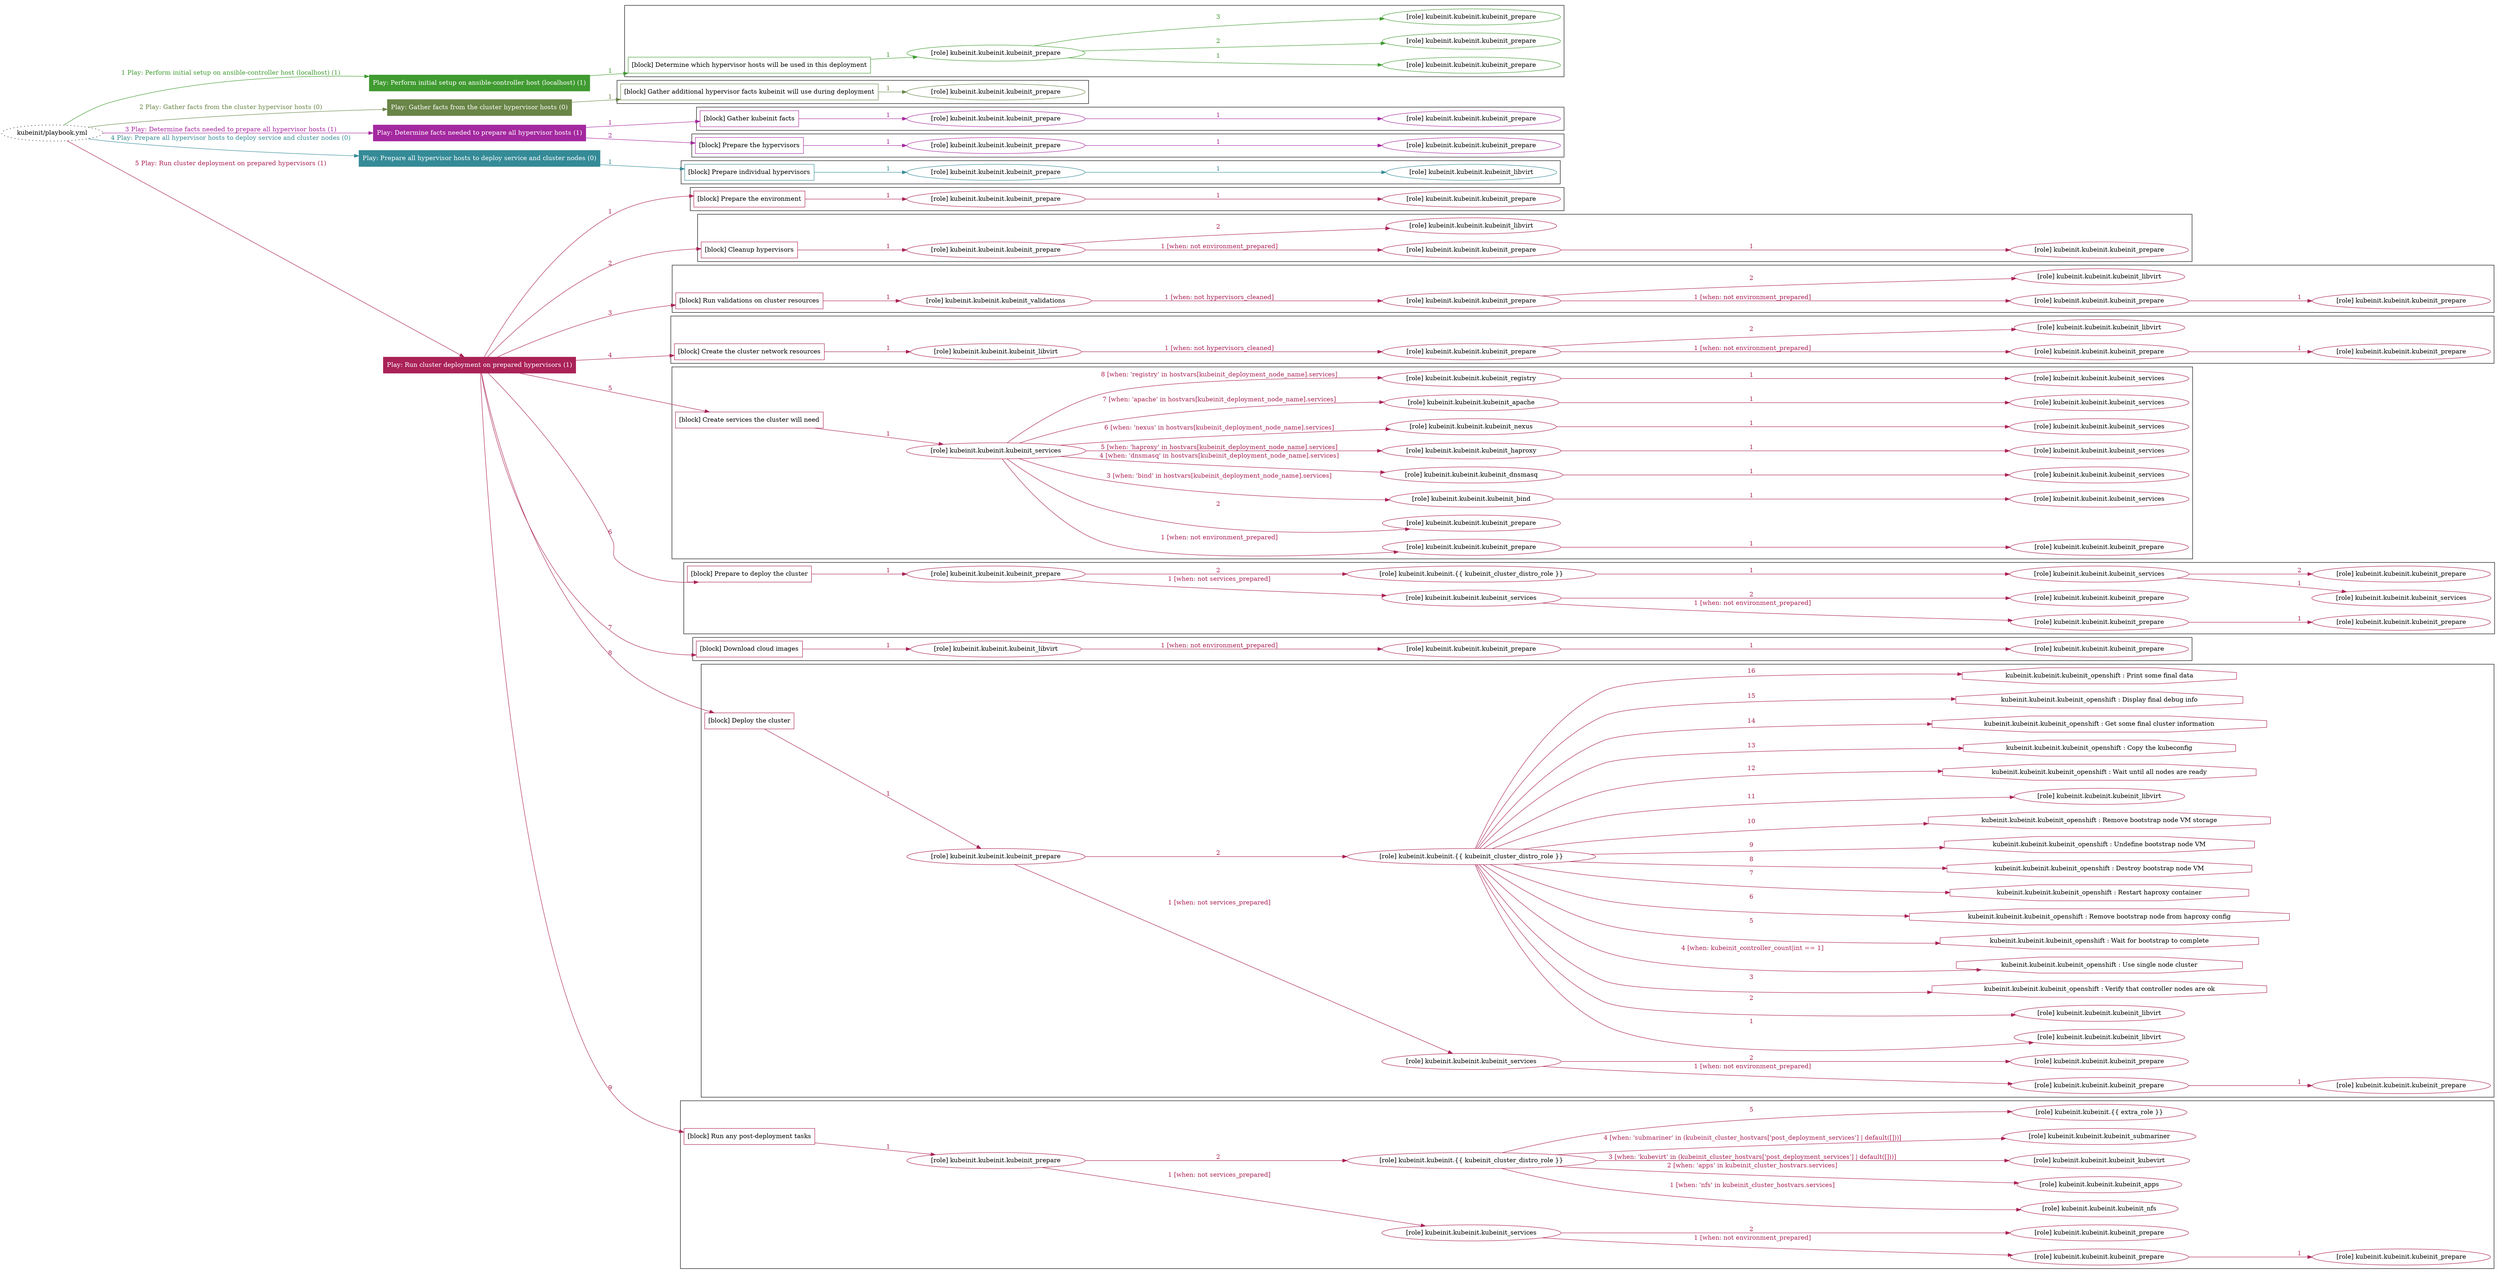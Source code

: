 digraph {
	graph [concentrate=true ordering=in rankdir=LR ratio=fill]
	edge [esep=5 sep=10]
	"kubeinit/playbook.yml" [URL="/home/runner/work/kubeinit/kubeinit/kubeinit/playbook.yml" id=playbook_fa1981f7 style=dotted]
	"kubeinit/playbook.yml" -> play_7d37752f [label="1 Play: Perform initial setup on ansible-controller host (localhost) (1)" color="#409b31" fontcolor="#409b31" id=edge_playbook_fa1981f7_play_7d37752f labeltooltip="1 Play: Perform initial setup on ansible-controller host (localhost) (1)" tooltip="1 Play: Perform initial setup on ansible-controller host (localhost) (1)"]
	subgraph "Play: Perform initial setup on ansible-controller host (localhost) (1)" {
		play_7d37752f [label="Play: Perform initial setup on ansible-controller host (localhost) (1)" URL="/home/runner/work/kubeinit/kubeinit/kubeinit/playbook.yml" color="#409b31" fontcolor="#ffffff" id=play_7d37752f shape=box style=filled tooltip=localhost]
		play_7d37752f -> block_43c7966b [label=1 color="#409b31" fontcolor="#409b31" id=edge_1_play_7d37752f_block_43c7966b labeltooltip=1 tooltip=1]
		subgraph cluster_block_43c7966b {
			block_43c7966b [label="[block] Determine which hypervisor hosts will be used in this deployment" URL="/home/runner/work/kubeinit/kubeinit/kubeinit/playbook.yml" color="#409b31" id=block_43c7966b labeltooltip="Determine which hypervisor hosts will be used in this deployment" shape=box tooltip="Determine which hypervisor hosts will be used in this deployment"]
			block_43c7966b -> role_38b95a0f [label="1 " color="#409b31" fontcolor="#409b31" id=edge_1_block_43c7966b_role_38b95a0f labeltooltip="1 " tooltip="1 "]
			subgraph "kubeinit.kubeinit.kubeinit_prepare" {
				role_38b95a0f [label="[role] kubeinit.kubeinit.kubeinit_prepare" URL="/home/runner/work/kubeinit/kubeinit/kubeinit/playbook.yml" color="#409b31" id=role_38b95a0f tooltip="kubeinit.kubeinit.kubeinit_prepare"]
				role_38b95a0f -> role_55475cae [label="1 " color="#409b31" fontcolor="#409b31" id=edge_1_role_38b95a0f_role_55475cae labeltooltip="1 " tooltip="1 "]
				subgraph "kubeinit.kubeinit.kubeinit_prepare" {
					role_55475cae [label="[role] kubeinit.kubeinit.kubeinit_prepare" URL="/home/runner/.ansible/collections/ansible_collections/kubeinit/kubeinit/roles/kubeinit_prepare/tasks/build_hypervisors_group.yml" color="#409b31" id=role_55475cae tooltip="kubeinit.kubeinit.kubeinit_prepare"]
				}
				role_38b95a0f -> role_d736eeb8 [label="2 " color="#409b31" fontcolor="#409b31" id=edge_2_role_38b95a0f_role_d736eeb8 labeltooltip="2 " tooltip="2 "]
				subgraph "kubeinit.kubeinit.kubeinit_prepare" {
					role_d736eeb8 [label="[role] kubeinit.kubeinit.kubeinit_prepare" URL="/home/runner/.ansible/collections/ansible_collections/kubeinit/kubeinit/roles/kubeinit_prepare/tasks/build_hypervisors_group.yml" color="#409b31" id=role_d736eeb8 tooltip="kubeinit.kubeinit.kubeinit_prepare"]
				}
				role_38b95a0f -> role_b37b01ca [label="3 " color="#409b31" fontcolor="#409b31" id=edge_3_role_38b95a0f_role_b37b01ca labeltooltip="3 " tooltip="3 "]
				subgraph "kubeinit.kubeinit.kubeinit_prepare" {
					role_b37b01ca [label="[role] kubeinit.kubeinit.kubeinit_prepare" URL="/home/runner/.ansible/collections/ansible_collections/kubeinit/kubeinit/roles/kubeinit_prepare/tasks/build_hypervisors_group.yml" color="#409b31" id=role_b37b01ca tooltip="kubeinit.kubeinit.kubeinit_prepare"]
				}
			}
		}
	}
	"kubeinit/playbook.yml" -> play_124178f0 [label="2 Play: Gather facts from the cluster hypervisor hosts (0)" color="#698547" fontcolor="#698547" id=edge_playbook_fa1981f7_play_124178f0 labeltooltip="2 Play: Gather facts from the cluster hypervisor hosts (0)" tooltip="2 Play: Gather facts from the cluster hypervisor hosts (0)"]
	subgraph "Play: Gather facts from the cluster hypervisor hosts (0)" {
		play_124178f0 [label="Play: Gather facts from the cluster hypervisor hosts (0)" URL="/home/runner/work/kubeinit/kubeinit/kubeinit/playbook.yml" color="#698547" fontcolor="#ffffff" id=play_124178f0 shape=box style=filled tooltip="Play: Gather facts from the cluster hypervisor hosts (0)"]
		play_124178f0 -> block_0a879804 [label=1 color="#698547" fontcolor="#698547" id=edge_1_play_124178f0_block_0a879804 labeltooltip=1 tooltip=1]
		subgraph cluster_block_0a879804 {
			block_0a879804 [label="[block] Gather additional hypervisor facts kubeinit will use during deployment" URL="/home/runner/work/kubeinit/kubeinit/kubeinit/playbook.yml" color="#698547" id=block_0a879804 labeltooltip="Gather additional hypervisor facts kubeinit will use during deployment" shape=box tooltip="Gather additional hypervisor facts kubeinit will use during deployment"]
			block_0a879804 -> role_8f6bd23c [label="1 " color="#698547" fontcolor="#698547" id=edge_1_block_0a879804_role_8f6bd23c labeltooltip="1 " tooltip="1 "]
			subgraph "kubeinit.kubeinit.kubeinit_prepare" {
				role_8f6bd23c [label="[role] kubeinit.kubeinit.kubeinit_prepare" URL="/home/runner/work/kubeinit/kubeinit/kubeinit/playbook.yml" color="#698547" id=role_8f6bd23c tooltip="kubeinit.kubeinit.kubeinit_prepare"]
			}
		}
	}
	"kubeinit/playbook.yml" -> play_80d367cb [label="3 Play: Determine facts needed to prepare all hypervisor hosts (1)" color="#a4289f" fontcolor="#a4289f" id=edge_playbook_fa1981f7_play_80d367cb labeltooltip="3 Play: Determine facts needed to prepare all hypervisor hosts (1)" tooltip="3 Play: Determine facts needed to prepare all hypervisor hosts (1)"]
	subgraph "Play: Determine facts needed to prepare all hypervisor hosts (1)" {
		play_80d367cb [label="Play: Determine facts needed to prepare all hypervisor hosts (1)" URL="/home/runner/work/kubeinit/kubeinit/kubeinit/playbook.yml" color="#a4289f" fontcolor="#ffffff" id=play_80d367cb shape=box style=filled tooltip=localhost]
		play_80d367cb -> block_884ed736 [label=1 color="#a4289f" fontcolor="#a4289f" id=edge_1_play_80d367cb_block_884ed736 labeltooltip=1 tooltip=1]
		subgraph cluster_block_884ed736 {
			block_884ed736 [label="[block] Gather kubeinit facts" URL="/home/runner/work/kubeinit/kubeinit/kubeinit/playbook.yml" color="#a4289f" id=block_884ed736 labeltooltip="Gather kubeinit facts" shape=box tooltip="Gather kubeinit facts"]
			block_884ed736 -> role_0d9ec78e [label="1 " color="#a4289f" fontcolor="#a4289f" id=edge_1_block_884ed736_role_0d9ec78e labeltooltip="1 " tooltip="1 "]
			subgraph "kubeinit.kubeinit.kubeinit_prepare" {
				role_0d9ec78e [label="[role] kubeinit.kubeinit.kubeinit_prepare" URL="/home/runner/work/kubeinit/kubeinit/kubeinit/playbook.yml" color="#a4289f" id=role_0d9ec78e tooltip="kubeinit.kubeinit.kubeinit_prepare"]
				role_0d9ec78e -> role_e1ecea2c [label="1 " color="#a4289f" fontcolor="#a4289f" id=edge_1_role_0d9ec78e_role_e1ecea2c labeltooltip="1 " tooltip="1 "]
				subgraph "kubeinit.kubeinit.kubeinit_prepare" {
					role_e1ecea2c [label="[role] kubeinit.kubeinit.kubeinit_prepare" URL="/home/runner/.ansible/collections/ansible_collections/kubeinit/kubeinit/roles/kubeinit_prepare/tasks/gather_kubeinit_facts.yml" color="#a4289f" id=role_e1ecea2c tooltip="kubeinit.kubeinit.kubeinit_prepare"]
				}
			}
		}
		play_80d367cb -> block_e399f4b8 [label=2 color="#a4289f" fontcolor="#a4289f" id=edge_2_play_80d367cb_block_e399f4b8 labeltooltip=2 tooltip=2]
		subgraph cluster_block_e399f4b8 {
			block_e399f4b8 [label="[block] Prepare the hypervisors" URL="/home/runner/work/kubeinit/kubeinit/kubeinit/playbook.yml" color="#a4289f" id=block_e399f4b8 labeltooltip="Prepare the hypervisors" shape=box tooltip="Prepare the hypervisors"]
			block_e399f4b8 -> role_41a985ff [label="1 " color="#a4289f" fontcolor="#a4289f" id=edge_1_block_e399f4b8_role_41a985ff labeltooltip="1 " tooltip="1 "]
			subgraph "kubeinit.kubeinit.kubeinit_prepare" {
				role_41a985ff [label="[role] kubeinit.kubeinit.kubeinit_prepare" URL="/home/runner/work/kubeinit/kubeinit/kubeinit/playbook.yml" color="#a4289f" id=role_41a985ff tooltip="kubeinit.kubeinit.kubeinit_prepare"]
				role_41a985ff -> role_8189fb34 [label="1 " color="#a4289f" fontcolor="#a4289f" id=edge_1_role_41a985ff_role_8189fb34 labeltooltip="1 " tooltip="1 "]
				subgraph "kubeinit.kubeinit.kubeinit_prepare" {
					role_8189fb34 [label="[role] kubeinit.kubeinit.kubeinit_prepare" URL="/home/runner/.ansible/collections/ansible_collections/kubeinit/kubeinit/roles/kubeinit_prepare/tasks/gather_kubeinit_facts.yml" color="#a4289f" id=role_8189fb34 tooltip="kubeinit.kubeinit.kubeinit_prepare"]
				}
			}
		}
	}
	"kubeinit/playbook.yml" -> play_2bee6d62 [label="4 Play: Prepare all hypervisor hosts to deploy service and cluster nodes (0)" color="#348b97" fontcolor="#348b97" id=edge_playbook_fa1981f7_play_2bee6d62 labeltooltip="4 Play: Prepare all hypervisor hosts to deploy service and cluster nodes (0)" tooltip="4 Play: Prepare all hypervisor hosts to deploy service and cluster nodes (0)"]
	subgraph "Play: Prepare all hypervisor hosts to deploy service and cluster nodes (0)" {
		play_2bee6d62 [label="Play: Prepare all hypervisor hosts to deploy service and cluster nodes (0)" URL="/home/runner/work/kubeinit/kubeinit/kubeinit/playbook.yml" color="#348b97" fontcolor="#ffffff" id=play_2bee6d62 shape=box style=filled tooltip="Play: Prepare all hypervisor hosts to deploy service and cluster nodes (0)"]
		play_2bee6d62 -> block_b28d6aa3 [label=1 color="#348b97" fontcolor="#348b97" id=edge_1_play_2bee6d62_block_b28d6aa3 labeltooltip=1 tooltip=1]
		subgraph cluster_block_b28d6aa3 {
			block_b28d6aa3 [label="[block] Prepare individual hypervisors" URL="/home/runner/work/kubeinit/kubeinit/kubeinit/playbook.yml" color="#348b97" id=block_b28d6aa3 labeltooltip="Prepare individual hypervisors" shape=box tooltip="Prepare individual hypervisors"]
			block_b28d6aa3 -> role_b96700c7 [label="1 " color="#348b97" fontcolor="#348b97" id=edge_1_block_b28d6aa3_role_b96700c7 labeltooltip="1 " tooltip="1 "]
			subgraph "kubeinit.kubeinit.kubeinit_prepare" {
				role_b96700c7 [label="[role] kubeinit.kubeinit.kubeinit_prepare" URL="/home/runner/work/kubeinit/kubeinit/kubeinit/playbook.yml" color="#348b97" id=role_b96700c7 tooltip="kubeinit.kubeinit.kubeinit_prepare"]
				role_b96700c7 -> role_875acfda [label="1 " color="#348b97" fontcolor="#348b97" id=edge_1_role_b96700c7_role_875acfda labeltooltip="1 " tooltip="1 "]
				subgraph "kubeinit.kubeinit.kubeinit_libvirt" {
					role_875acfda [label="[role] kubeinit.kubeinit.kubeinit_libvirt" URL="/home/runner/.ansible/collections/ansible_collections/kubeinit/kubeinit/roles/kubeinit_prepare/tasks/prepare_hypervisor.yml" color="#348b97" id=role_875acfda tooltip="kubeinit.kubeinit.kubeinit_libvirt"]
				}
			}
		}
	}
	"kubeinit/playbook.yml" -> play_d7cdbc66 [label="5 Play: Run cluster deployment on prepared hypervisors (1)" color="#aa2257" fontcolor="#aa2257" id=edge_playbook_fa1981f7_play_d7cdbc66 labeltooltip="5 Play: Run cluster deployment on prepared hypervisors (1)" tooltip="5 Play: Run cluster deployment on prepared hypervisors (1)"]
	subgraph "Play: Run cluster deployment on prepared hypervisors (1)" {
		play_d7cdbc66 [label="Play: Run cluster deployment on prepared hypervisors (1)" URL="/home/runner/work/kubeinit/kubeinit/kubeinit/playbook.yml" color="#aa2257" fontcolor="#ffffff" id=play_d7cdbc66 shape=box style=filled tooltip=localhost]
		play_d7cdbc66 -> block_4d68ebc8 [label=1 color="#aa2257" fontcolor="#aa2257" id=edge_1_play_d7cdbc66_block_4d68ebc8 labeltooltip=1 tooltip=1]
		subgraph cluster_block_4d68ebc8 {
			block_4d68ebc8 [label="[block] Prepare the environment" URL="/home/runner/work/kubeinit/kubeinit/kubeinit/playbook.yml" color="#aa2257" id=block_4d68ebc8 labeltooltip="Prepare the environment" shape=box tooltip="Prepare the environment"]
			block_4d68ebc8 -> role_f36bd1e2 [label="1 " color="#aa2257" fontcolor="#aa2257" id=edge_1_block_4d68ebc8_role_f36bd1e2 labeltooltip="1 " tooltip="1 "]
			subgraph "kubeinit.kubeinit.kubeinit_prepare" {
				role_f36bd1e2 [label="[role] kubeinit.kubeinit.kubeinit_prepare" URL="/home/runner/work/kubeinit/kubeinit/kubeinit/playbook.yml" color="#aa2257" id=role_f36bd1e2 tooltip="kubeinit.kubeinit.kubeinit_prepare"]
				role_f36bd1e2 -> role_22108d69 [label="1 " color="#aa2257" fontcolor="#aa2257" id=edge_1_role_f36bd1e2_role_22108d69 labeltooltip="1 " tooltip="1 "]
				subgraph "kubeinit.kubeinit.kubeinit_prepare" {
					role_22108d69 [label="[role] kubeinit.kubeinit.kubeinit_prepare" URL="/home/runner/.ansible/collections/ansible_collections/kubeinit/kubeinit/roles/kubeinit_prepare/tasks/gather_kubeinit_facts.yml" color="#aa2257" id=role_22108d69 tooltip="kubeinit.kubeinit.kubeinit_prepare"]
				}
			}
		}
		play_d7cdbc66 -> block_51a11f4c [label=2 color="#aa2257" fontcolor="#aa2257" id=edge_2_play_d7cdbc66_block_51a11f4c labeltooltip=2 tooltip=2]
		subgraph cluster_block_51a11f4c {
			block_51a11f4c [label="[block] Cleanup hypervisors" URL="/home/runner/work/kubeinit/kubeinit/kubeinit/playbook.yml" color="#aa2257" id=block_51a11f4c labeltooltip="Cleanup hypervisors" shape=box tooltip="Cleanup hypervisors"]
			block_51a11f4c -> role_a3ce17fa [label="1 " color="#aa2257" fontcolor="#aa2257" id=edge_1_block_51a11f4c_role_a3ce17fa labeltooltip="1 " tooltip="1 "]
			subgraph "kubeinit.kubeinit.kubeinit_prepare" {
				role_a3ce17fa [label="[role] kubeinit.kubeinit.kubeinit_prepare" URL="/home/runner/work/kubeinit/kubeinit/kubeinit/playbook.yml" color="#aa2257" id=role_a3ce17fa tooltip="kubeinit.kubeinit.kubeinit_prepare"]
				role_a3ce17fa -> role_de815c08 [label="1 [when: not environment_prepared]" color="#aa2257" fontcolor="#aa2257" id=edge_1_role_a3ce17fa_role_de815c08 labeltooltip="1 [when: not environment_prepared]" tooltip="1 [when: not environment_prepared]"]
				subgraph "kubeinit.kubeinit.kubeinit_prepare" {
					role_de815c08 [label="[role] kubeinit.kubeinit.kubeinit_prepare" URL="/home/runner/.ansible/collections/ansible_collections/kubeinit/kubeinit/roles/kubeinit_prepare/tasks/cleanup_hypervisors.yml" color="#aa2257" id=role_de815c08 tooltip="kubeinit.kubeinit.kubeinit_prepare"]
					role_de815c08 -> role_ae50b44f [label="1 " color="#aa2257" fontcolor="#aa2257" id=edge_1_role_de815c08_role_ae50b44f labeltooltip="1 " tooltip="1 "]
					subgraph "kubeinit.kubeinit.kubeinit_prepare" {
						role_ae50b44f [label="[role] kubeinit.kubeinit.kubeinit_prepare" URL="/home/runner/.ansible/collections/ansible_collections/kubeinit/kubeinit/roles/kubeinit_prepare/tasks/gather_kubeinit_facts.yml" color="#aa2257" id=role_ae50b44f tooltip="kubeinit.kubeinit.kubeinit_prepare"]
					}
				}
				role_a3ce17fa -> role_cc7e707a [label="2 " color="#aa2257" fontcolor="#aa2257" id=edge_2_role_a3ce17fa_role_cc7e707a labeltooltip="2 " tooltip="2 "]
				subgraph "kubeinit.kubeinit.kubeinit_libvirt" {
					role_cc7e707a [label="[role] kubeinit.kubeinit.kubeinit_libvirt" URL="/home/runner/.ansible/collections/ansible_collections/kubeinit/kubeinit/roles/kubeinit_prepare/tasks/cleanup_hypervisors.yml" color="#aa2257" id=role_cc7e707a tooltip="kubeinit.kubeinit.kubeinit_libvirt"]
				}
			}
		}
		play_d7cdbc66 -> block_1c874190 [label=3 color="#aa2257" fontcolor="#aa2257" id=edge_3_play_d7cdbc66_block_1c874190 labeltooltip=3 tooltip=3]
		subgraph cluster_block_1c874190 {
			block_1c874190 [label="[block] Run validations on cluster resources" URL="/home/runner/work/kubeinit/kubeinit/kubeinit/playbook.yml" color="#aa2257" id=block_1c874190 labeltooltip="Run validations on cluster resources" shape=box tooltip="Run validations on cluster resources"]
			block_1c874190 -> role_f6dead1e [label="1 " color="#aa2257" fontcolor="#aa2257" id=edge_1_block_1c874190_role_f6dead1e labeltooltip="1 " tooltip="1 "]
			subgraph "kubeinit.kubeinit.kubeinit_validations" {
				role_f6dead1e [label="[role] kubeinit.kubeinit.kubeinit_validations" URL="/home/runner/work/kubeinit/kubeinit/kubeinit/playbook.yml" color="#aa2257" id=role_f6dead1e tooltip="kubeinit.kubeinit.kubeinit_validations"]
				role_f6dead1e -> role_7489bcf5 [label="1 [when: not hypervisors_cleaned]" color="#aa2257" fontcolor="#aa2257" id=edge_1_role_f6dead1e_role_7489bcf5 labeltooltip="1 [when: not hypervisors_cleaned]" tooltip="1 [when: not hypervisors_cleaned]"]
				subgraph "kubeinit.kubeinit.kubeinit_prepare" {
					role_7489bcf5 [label="[role] kubeinit.kubeinit.kubeinit_prepare" URL="/home/runner/.ansible/collections/ansible_collections/kubeinit/kubeinit/roles/kubeinit_validations/tasks/main.yml" color="#aa2257" id=role_7489bcf5 tooltip="kubeinit.kubeinit.kubeinit_prepare"]
					role_7489bcf5 -> role_d19d6998 [label="1 [when: not environment_prepared]" color="#aa2257" fontcolor="#aa2257" id=edge_1_role_7489bcf5_role_d19d6998 labeltooltip="1 [when: not environment_prepared]" tooltip="1 [when: not environment_prepared]"]
					subgraph "kubeinit.kubeinit.kubeinit_prepare" {
						role_d19d6998 [label="[role] kubeinit.kubeinit.kubeinit_prepare" URL="/home/runner/.ansible/collections/ansible_collections/kubeinit/kubeinit/roles/kubeinit_prepare/tasks/cleanup_hypervisors.yml" color="#aa2257" id=role_d19d6998 tooltip="kubeinit.kubeinit.kubeinit_prepare"]
						role_d19d6998 -> role_4373cfd1 [label="1 " color="#aa2257" fontcolor="#aa2257" id=edge_1_role_d19d6998_role_4373cfd1 labeltooltip="1 " tooltip="1 "]
						subgraph "kubeinit.kubeinit.kubeinit_prepare" {
							role_4373cfd1 [label="[role] kubeinit.kubeinit.kubeinit_prepare" URL="/home/runner/.ansible/collections/ansible_collections/kubeinit/kubeinit/roles/kubeinit_prepare/tasks/gather_kubeinit_facts.yml" color="#aa2257" id=role_4373cfd1 tooltip="kubeinit.kubeinit.kubeinit_prepare"]
						}
					}
					role_7489bcf5 -> role_12c68f5e [label="2 " color="#aa2257" fontcolor="#aa2257" id=edge_2_role_7489bcf5_role_12c68f5e labeltooltip="2 " tooltip="2 "]
					subgraph "kubeinit.kubeinit.kubeinit_libvirt" {
						role_12c68f5e [label="[role] kubeinit.kubeinit.kubeinit_libvirt" URL="/home/runner/.ansible/collections/ansible_collections/kubeinit/kubeinit/roles/kubeinit_prepare/tasks/cleanup_hypervisors.yml" color="#aa2257" id=role_12c68f5e tooltip="kubeinit.kubeinit.kubeinit_libvirt"]
					}
				}
			}
		}
		play_d7cdbc66 -> block_7512c4e6 [label=4 color="#aa2257" fontcolor="#aa2257" id=edge_4_play_d7cdbc66_block_7512c4e6 labeltooltip=4 tooltip=4]
		subgraph cluster_block_7512c4e6 {
			block_7512c4e6 [label="[block] Create the cluster network resources" URL="/home/runner/work/kubeinit/kubeinit/kubeinit/playbook.yml" color="#aa2257" id=block_7512c4e6 labeltooltip="Create the cluster network resources" shape=box tooltip="Create the cluster network resources"]
			block_7512c4e6 -> role_3b661177 [label="1 " color="#aa2257" fontcolor="#aa2257" id=edge_1_block_7512c4e6_role_3b661177 labeltooltip="1 " tooltip="1 "]
			subgraph "kubeinit.kubeinit.kubeinit_libvirt" {
				role_3b661177 [label="[role] kubeinit.kubeinit.kubeinit_libvirt" URL="/home/runner/work/kubeinit/kubeinit/kubeinit/playbook.yml" color="#aa2257" id=role_3b661177 tooltip="kubeinit.kubeinit.kubeinit_libvirt"]
				role_3b661177 -> role_5451dd36 [label="1 [when: not hypervisors_cleaned]" color="#aa2257" fontcolor="#aa2257" id=edge_1_role_3b661177_role_5451dd36 labeltooltip="1 [when: not hypervisors_cleaned]" tooltip="1 [when: not hypervisors_cleaned]"]
				subgraph "kubeinit.kubeinit.kubeinit_prepare" {
					role_5451dd36 [label="[role] kubeinit.kubeinit.kubeinit_prepare" URL="/home/runner/.ansible/collections/ansible_collections/kubeinit/kubeinit/roles/kubeinit_libvirt/tasks/create_network.yml" color="#aa2257" id=role_5451dd36 tooltip="kubeinit.kubeinit.kubeinit_prepare"]
					role_5451dd36 -> role_7be73071 [label="1 [when: not environment_prepared]" color="#aa2257" fontcolor="#aa2257" id=edge_1_role_5451dd36_role_7be73071 labeltooltip="1 [when: not environment_prepared]" tooltip="1 [when: not environment_prepared]"]
					subgraph "kubeinit.kubeinit.kubeinit_prepare" {
						role_7be73071 [label="[role] kubeinit.kubeinit.kubeinit_prepare" URL="/home/runner/.ansible/collections/ansible_collections/kubeinit/kubeinit/roles/kubeinit_prepare/tasks/cleanup_hypervisors.yml" color="#aa2257" id=role_7be73071 tooltip="kubeinit.kubeinit.kubeinit_prepare"]
						role_7be73071 -> role_7bc3cabb [label="1 " color="#aa2257" fontcolor="#aa2257" id=edge_1_role_7be73071_role_7bc3cabb labeltooltip="1 " tooltip="1 "]
						subgraph "kubeinit.kubeinit.kubeinit_prepare" {
							role_7bc3cabb [label="[role] kubeinit.kubeinit.kubeinit_prepare" URL="/home/runner/.ansible/collections/ansible_collections/kubeinit/kubeinit/roles/kubeinit_prepare/tasks/gather_kubeinit_facts.yml" color="#aa2257" id=role_7bc3cabb tooltip="kubeinit.kubeinit.kubeinit_prepare"]
						}
					}
					role_5451dd36 -> role_6dd95079 [label="2 " color="#aa2257" fontcolor="#aa2257" id=edge_2_role_5451dd36_role_6dd95079 labeltooltip="2 " tooltip="2 "]
					subgraph "kubeinit.kubeinit.kubeinit_libvirt" {
						role_6dd95079 [label="[role] kubeinit.kubeinit.kubeinit_libvirt" URL="/home/runner/.ansible/collections/ansible_collections/kubeinit/kubeinit/roles/kubeinit_prepare/tasks/cleanup_hypervisors.yml" color="#aa2257" id=role_6dd95079 tooltip="kubeinit.kubeinit.kubeinit_libvirt"]
					}
				}
			}
		}
		play_d7cdbc66 -> block_ffdf3d11 [label=5 color="#aa2257" fontcolor="#aa2257" id=edge_5_play_d7cdbc66_block_ffdf3d11 labeltooltip=5 tooltip=5]
		subgraph cluster_block_ffdf3d11 {
			block_ffdf3d11 [label="[block] Create services the cluster will need" URL="/home/runner/work/kubeinit/kubeinit/kubeinit/playbook.yml" color="#aa2257" id=block_ffdf3d11 labeltooltip="Create services the cluster will need" shape=box tooltip="Create services the cluster will need"]
			block_ffdf3d11 -> role_114d0a2f [label="1 " color="#aa2257" fontcolor="#aa2257" id=edge_1_block_ffdf3d11_role_114d0a2f labeltooltip="1 " tooltip="1 "]
			subgraph "kubeinit.kubeinit.kubeinit_services" {
				role_114d0a2f [label="[role] kubeinit.kubeinit.kubeinit_services" URL="/home/runner/work/kubeinit/kubeinit/kubeinit/playbook.yml" color="#aa2257" id=role_114d0a2f tooltip="kubeinit.kubeinit.kubeinit_services"]
				role_114d0a2f -> role_239109fb [label="1 [when: not environment_prepared]" color="#aa2257" fontcolor="#aa2257" id=edge_1_role_114d0a2f_role_239109fb labeltooltip="1 [when: not environment_prepared]" tooltip="1 [when: not environment_prepared]"]
				subgraph "kubeinit.kubeinit.kubeinit_prepare" {
					role_239109fb [label="[role] kubeinit.kubeinit.kubeinit_prepare" URL="/home/runner/.ansible/collections/ansible_collections/kubeinit/kubeinit/roles/kubeinit_services/tasks/main.yml" color="#aa2257" id=role_239109fb tooltip="kubeinit.kubeinit.kubeinit_prepare"]
					role_239109fb -> role_026e8423 [label="1 " color="#aa2257" fontcolor="#aa2257" id=edge_1_role_239109fb_role_026e8423 labeltooltip="1 " tooltip="1 "]
					subgraph "kubeinit.kubeinit.kubeinit_prepare" {
						role_026e8423 [label="[role] kubeinit.kubeinit.kubeinit_prepare" URL="/home/runner/.ansible/collections/ansible_collections/kubeinit/kubeinit/roles/kubeinit_prepare/tasks/gather_kubeinit_facts.yml" color="#aa2257" id=role_026e8423 tooltip="kubeinit.kubeinit.kubeinit_prepare"]
					}
				}
				role_114d0a2f -> role_d90c0bd3 [label="2 " color="#aa2257" fontcolor="#aa2257" id=edge_2_role_114d0a2f_role_d90c0bd3 labeltooltip="2 " tooltip="2 "]
				subgraph "kubeinit.kubeinit.kubeinit_prepare" {
					role_d90c0bd3 [label="[role] kubeinit.kubeinit.kubeinit_prepare" URL="/home/runner/.ansible/collections/ansible_collections/kubeinit/kubeinit/roles/kubeinit_services/tasks/00_create_service_pod.yml" color="#aa2257" id=role_d90c0bd3 tooltip="kubeinit.kubeinit.kubeinit_prepare"]
				}
				role_114d0a2f -> role_138553be [label="3 [when: 'bind' in hostvars[kubeinit_deployment_node_name].services]" color="#aa2257" fontcolor="#aa2257" id=edge_3_role_114d0a2f_role_138553be labeltooltip="3 [when: 'bind' in hostvars[kubeinit_deployment_node_name].services]" tooltip="3 [when: 'bind' in hostvars[kubeinit_deployment_node_name].services]"]
				subgraph "kubeinit.kubeinit.kubeinit_bind" {
					role_138553be [label="[role] kubeinit.kubeinit.kubeinit_bind" URL="/home/runner/.ansible/collections/ansible_collections/kubeinit/kubeinit/roles/kubeinit_services/tasks/start_services_containers.yml" color="#aa2257" id=role_138553be tooltip="kubeinit.kubeinit.kubeinit_bind"]
					role_138553be -> role_4352cf07 [label="1 " color="#aa2257" fontcolor="#aa2257" id=edge_1_role_138553be_role_4352cf07 labeltooltip="1 " tooltip="1 "]
					subgraph "kubeinit.kubeinit.kubeinit_services" {
						role_4352cf07 [label="[role] kubeinit.kubeinit.kubeinit_services" URL="/home/runner/.ansible/collections/ansible_collections/kubeinit/kubeinit/roles/kubeinit_bind/tasks/main.yml" color="#aa2257" id=role_4352cf07 tooltip="kubeinit.kubeinit.kubeinit_services"]
					}
				}
				role_114d0a2f -> role_c1fb49b7 [label="4 [when: 'dnsmasq' in hostvars[kubeinit_deployment_node_name].services]" color="#aa2257" fontcolor="#aa2257" id=edge_4_role_114d0a2f_role_c1fb49b7 labeltooltip="4 [when: 'dnsmasq' in hostvars[kubeinit_deployment_node_name].services]" tooltip="4 [when: 'dnsmasq' in hostvars[kubeinit_deployment_node_name].services]"]
				subgraph "kubeinit.kubeinit.kubeinit_dnsmasq" {
					role_c1fb49b7 [label="[role] kubeinit.kubeinit.kubeinit_dnsmasq" URL="/home/runner/.ansible/collections/ansible_collections/kubeinit/kubeinit/roles/kubeinit_services/tasks/start_services_containers.yml" color="#aa2257" id=role_c1fb49b7 tooltip="kubeinit.kubeinit.kubeinit_dnsmasq"]
					role_c1fb49b7 -> role_0f88a2ac [label="1 " color="#aa2257" fontcolor="#aa2257" id=edge_1_role_c1fb49b7_role_0f88a2ac labeltooltip="1 " tooltip="1 "]
					subgraph "kubeinit.kubeinit.kubeinit_services" {
						role_0f88a2ac [label="[role] kubeinit.kubeinit.kubeinit_services" URL="/home/runner/.ansible/collections/ansible_collections/kubeinit/kubeinit/roles/kubeinit_dnsmasq/tasks/main.yml" color="#aa2257" id=role_0f88a2ac tooltip="kubeinit.kubeinit.kubeinit_services"]
					}
				}
				role_114d0a2f -> role_3e440a2d [label="5 [when: 'haproxy' in hostvars[kubeinit_deployment_node_name].services]" color="#aa2257" fontcolor="#aa2257" id=edge_5_role_114d0a2f_role_3e440a2d labeltooltip="5 [when: 'haproxy' in hostvars[kubeinit_deployment_node_name].services]" tooltip="5 [when: 'haproxy' in hostvars[kubeinit_deployment_node_name].services]"]
				subgraph "kubeinit.kubeinit.kubeinit_haproxy" {
					role_3e440a2d [label="[role] kubeinit.kubeinit.kubeinit_haproxy" URL="/home/runner/.ansible/collections/ansible_collections/kubeinit/kubeinit/roles/kubeinit_services/tasks/start_services_containers.yml" color="#aa2257" id=role_3e440a2d tooltip="kubeinit.kubeinit.kubeinit_haproxy"]
					role_3e440a2d -> role_23f71387 [label="1 " color="#aa2257" fontcolor="#aa2257" id=edge_1_role_3e440a2d_role_23f71387 labeltooltip="1 " tooltip="1 "]
					subgraph "kubeinit.kubeinit.kubeinit_services" {
						role_23f71387 [label="[role] kubeinit.kubeinit.kubeinit_services" URL="/home/runner/.ansible/collections/ansible_collections/kubeinit/kubeinit/roles/kubeinit_haproxy/tasks/main.yml" color="#aa2257" id=role_23f71387 tooltip="kubeinit.kubeinit.kubeinit_services"]
					}
				}
				role_114d0a2f -> role_5d9c4947 [label="6 [when: 'nexus' in hostvars[kubeinit_deployment_node_name].services]" color="#aa2257" fontcolor="#aa2257" id=edge_6_role_114d0a2f_role_5d9c4947 labeltooltip="6 [when: 'nexus' in hostvars[kubeinit_deployment_node_name].services]" tooltip="6 [when: 'nexus' in hostvars[kubeinit_deployment_node_name].services]"]
				subgraph "kubeinit.kubeinit.kubeinit_nexus" {
					role_5d9c4947 [label="[role] kubeinit.kubeinit.kubeinit_nexus" URL="/home/runner/.ansible/collections/ansible_collections/kubeinit/kubeinit/roles/kubeinit_services/tasks/start_services_containers.yml" color="#aa2257" id=role_5d9c4947 tooltip="kubeinit.kubeinit.kubeinit_nexus"]
					role_5d9c4947 -> role_69431f54 [label="1 " color="#aa2257" fontcolor="#aa2257" id=edge_1_role_5d9c4947_role_69431f54 labeltooltip="1 " tooltip="1 "]
					subgraph "kubeinit.kubeinit.kubeinit_services" {
						role_69431f54 [label="[role] kubeinit.kubeinit.kubeinit_services" URL="/home/runner/.ansible/collections/ansible_collections/kubeinit/kubeinit/roles/kubeinit_nexus/tasks/main.yml" color="#aa2257" id=role_69431f54 tooltip="kubeinit.kubeinit.kubeinit_services"]
					}
				}
				role_114d0a2f -> role_f8d5a265 [label="7 [when: 'apache' in hostvars[kubeinit_deployment_node_name].services]" color="#aa2257" fontcolor="#aa2257" id=edge_7_role_114d0a2f_role_f8d5a265 labeltooltip="7 [when: 'apache' in hostvars[kubeinit_deployment_node_name].services]" tooltip="7 [when: 'apache' in hostvars[kubeinit_deployment_node_name].services]"]
				subgraph "kubeinit.kubeinit.kubeinit_apache" {
					role_f8d5a265 [label="[role] kubeinit.kubeinit.kubeinit_apache" URL="/home/runner/.ansible/collections/ansible_collections/kubeinit/kubeinit/roles/kubeinit_services/tasks/start_services_containers.yml" color="#aa2257" id=role_f8d5a265 tooltip="kubeinit.kubeinit.kubeinit_apache"]
					role_f8d5a265 -> role_32f14559 [label="1 " color="#aa2257" fontcolor="#aa2257" id=edge_1_role_f8d5a265_role_32f14559 labeltooltip="1 " tooltip="1 "]
					subgraph "kubeinit.kubeinit.kubeinit_services" {
						role_32f14559 [label="[role] kubeinit.kubeinit.kubeinit_services" URL="/home/runner/.ansible/collections/ansible_collections/kubeinit/kubeinit/roles/kubeinit_apache/tasks/main.yml" color="#aa2257" id=role_32f14559 tooltip="kubeinit.kubeinit.kubeinit_services"]
					}
				}
				role_114d0a2f -> role_4a730f9c [label="8 [when: 'registry' in hostvars[kubeinit_deployment_node_name].services]" color="#aa2257" fontcolor="#aa2257" id=edge_8_role_114d0a2f_role_4a730f9c labeltooltip="8 [when: 'registry' in hostvars[kubeinit_deployment_node_name].services]" tooltip="8 [when: 'registry' in hostvars[kubeinit_deployment_node_name].services]"]
				subgraph "kubeinit.kubeinit.kubeinit_registry" {
					role_4a730f9c [label="[role] kubeinit.kubeinit.kubeinit_registry" URL="/home/runner/.ansible/collections/ansible_collections/kubeinit/kubeinit/roles/kubeinit_services/tasks/start_services_containers.yml" color="#aa2257" id=role_4a730f9c tooltip="kubeinit.kubeinit.kubeinit_registry"]
					role_4a730f9c -> role_01b53a75 [label="1 " color="#aa2257" fontcolor="#aa2257" id=edge_1_role_4a730f9c_role_01b53a75 labeltooltip="1 " tooltip="1 "]
					subgraph "kubeinit.kubeinit.kubeinit_services" {
						role_01b53a75 [label="[role] kubeinit.kubeinit.kubeinit_services" URL="/home/runner/.ansible/collections/ansible_collections/kubeinit/kubeinit/roles/kubeinit_registry/tasks/main.yml" color="#aa2257" id=role_01b53a75 tooltip="kubeinit.kubeinit.kubeinit_services"]
					}
				}
			}
		}
		play_d7cdbc66 -> block_1102e492 [label=6 color="#aa2257" fontcolor="#aa2257" id=edge_6_play_d7cdbc66_block_1102e492 labeltooltip=6 tooltip=6]
		subgraph cluster_block_1102e492 {
			block_1102e492 [label="[block] Prepare to deploy the cluster" URL="/home/runner/work/kubeinit/kubeinit/kubeinit/playbook.yml" color="#aa2257" id=block_1102e492 labeltooltip="Prepare to deploy the cluster" shape=box tooltip="Prepare to deploy the cluster"]
			block_1102e492 -> role_afef3432 [label="1 " color="#aa2257" fontcolor="#aa2257" id=edge_1_block_1102e492_role_afef3432 labeltooltip="1 " tooltip="1 "]
			subgraph "kubeinit.kubeinit.kubeinit_prepare" {
				role_afef3432 [label="[role] kubeinit.kubeinit.kubeinit_prepare" URL="/home/runner/work/kubeinit/kubeinit/kubeinit/playbook.yml" color="#aa2257" id=role_afef3432 tooltip="kubeinit.kubeinit.kubeinit_prepare"]
				role_afef3432 -> role_ce14b836 [label="1 [when: not services_prepared]" color="#aa2257" fontcolor="#aa2257" id=edge_1_role_afef3432_role_ce14b836 labeltooltip="1 [when: not services_prepared]" tooltip="1 [when: not services_prepared]"]
				subgraph "kubeinit.kubeinit.kubeinit_services" {
					role_ce14b836 [label="[role] kubeinit.kubeinit.kubeinit_services" URL="/home/runner/.ansible/collections/ansible_collections/kubeinit/kubeinit/roles/kubeinit_prepare/tasks/prepare_cluster.yml" color="#aa2257" id=role_ce14b836 tooltip="kubeinit.kubeinit.kubeinit_services"]
					role_ce14b836 -> role_9e6d1e37 [label="1 [when: not environment_prepared]" color="#aa2257" fontcolor="#aa2257" id=edge_1_role_ce14b836_role_9e6d1e37 labeltooltip="1 [when: not environment_prepared]" tooltip="1 [when: not environment_prepared]"]
					subgraph "kubeinit.kubeinit.kubeinit_prepare" {
						role_9e6d1e37 [label="[role] kubeinit.kubeinit.kubeinit_prepare" URL="/home/runner/.ansible/collections/ansible_collections/kubeinit/kubeinit/roles/kubeinit_services/tasks/prepare_services.yml" color="#aa2257" id=role_9e6d1e37 tooltip="kubeinit.kubeinit.kubeinit_prepare"]
						role_9e6d1e37 -> role_0edf4c00 [label="1 " color="#aa2257" fontcolor="#aa2257" id=edge_1_role_9e6d1e37_role_0edf4c00 labeltooltip="1 " tooltip="1 "]
						subgraph "kubeinit.kubeinit.kubeinit_prepare" {
							role_0edf4c00 [label="[role] kubeinit.kubeinit.kubeinit_prepare" URL="/home/runner/.ansible/collections/ansible_collections/kubeinit/kubeinit/roles/kubeinit_prepare/tasks/gather_kubeinit_facts.yml" color="#aa2257" id=role_0edf4c00 tooltip="kubeinit.kubeinit.kubeinit_prepare"]
						}
					}
					role_ce14b836 -> role_69cea661 [label="2 " color="#aa2257" fontcolor="#aa2257" id=edge_2_role_ce14b836_role_69cea661 labeltooltip="2 " tooltip="2 "]
					subgraph "kubeinit.kubeinit.kubeinit_prepare" {
						role_69cea661 [label="[role] kubeinit.kubeinit.kubeinit_prepare" URL="/home/runner/.ansible/collections/ansible_collections/kubeinit/kubeinit/roles/kubeinit_services/tasks/prepare_services.yml" color="#aa2257" id=role_69cea661 tooltip="kubeinit.kubeinit.kubeinit_prepare"]
					}
				}
				role_afef3432 -> role_ae0a65eb [label="2 " color="#aa2257" fontcolor="#aa2257" id=edge_2_role_afef3432_role_ae0a65eb labeltooltip="2 " tooltip="2 "]
				subgraph "kubeinit.kubeinit.{{ kubeinit_cluster_distro_role }}" {
					role_ae0a65eb [label="[role] kubeinit.kubeinit.{{ kubeinit_cluster_distro_role }}" URL="/home/runner/.ansible/collections/ansible_collections/kubeinit/kubeinit/roles/kubeinit_prepare/tasks/prepare_cluster.yml" color="#aa2257" id=role_ae0a65eb tooltip="kubeinit.kubeinit.{{ kubeinit_cluster_distro_role }}"]
					role_ae0a65eb -> role_d5049e73 [label="1 " color="#aa2257" fontcolor="#aa2257" id=edge_1_role_ae0a65eb_role_d5049e73 labeltooltip="1 " tooltip="1 "]
					subgraph "kubeinit.kubeinit.kubeinit_services" {
						role_d5049e73 [label="[role] kubeinit.kubeinit.kubeinit_services" URL="/home/runner/.ansible/collections/ansible_collections/kubeinit/kubeinit/roles/kubeinit_openshift/tasks/prepare_cluster.yml" color="#aa2257" id=role_d5049e73 tooltip="kubeinit.kubeinit.kubeinit_services"]
						role_d5049e73 -> role_d797161f [label="1 " color="#aa2257" fontcolor="#aa2257" id=edge_1_role_d5049e73_role_d797161f labeltooltip="1 " tooltip="1 "]
						subgraph "kubeinit.kubeinit.kubeinit_services" {
							role_d797161f [label="[role] kubeinit.kubeinit.kubeinit_services" URL="/home/runner/.ansible/collections/ansible_collections/kubeinit/kubeinit/roles/kubeinit_services/tasks/create_provision_container.yml" color="#aa2257" id=role_d797161f tooltip="kubeinit.kubeinit.kubeinit_services"]
						}
						role_d5049e73 -> role_cf51f843 [label="2 " color="#aa2257" fontcolor="#aa2257" id=edge_2_role_d5049e73_role_cf51f843 labeltooltip="2 " tooltip="2 "]
						subgraph "kubeinit.kubeinit.kubeinit_prepare" {
							role_cf51f843 [label="[role] kubeinit.kubeinit.kubeinit_prepare" URL="/home/runner/.ansible/collections/ansible_collections/kubeinit/kubeinit/roles/kubeinit_services/tasks/create_provision_container.yml" color="#aa2257" id=role_cf51f843 tooltip="kubeinit.kubeinit.kubeinit_prepare"]
						}
					}
				}
			}
		}
		play_d7cdbc66 -> block_34ac5731 [label=7 color="#aa2257" fontcolor="#aa2257" id=edge_7_play_d7cdbc66_block_34ac5731 labeltooltip=7 tooltip=7]
		subgraph cluster_block_34ac5731 {
			block_34ac5731 [label="[block] Download cloud images" URL="/home/runner/work/kubeinit/kubeinit/kubeinit/playbook.yml" color="#aa2257" id=block_34ac5731 labeltooltip="Download cloud images" shape=box tooltip="Download cloud images"]
			block_34ac5731 -> role_1c07e118 [label="1 " color="#aa2257" fontcolor="#aa2257" id=edge_1_block_34ac5731_role_1c07e118 labeltooltip="1 " tooltip="1 "]
			subgraph "kubeinit.kubeinit.kubeinit_libvirt" {
				role_1c07e118 [label="[role] kubeinit.kubeinit.kubeinit_libvirt" URL="/home/runner/work/kubeinit/kubeinit/kubeinit/playbook.yml" color="#aa2257" id=role_1c07e118 tooltip="kubeinit.kubeinit.kubeinit_libvirt"]
				role_1c07e118 -> role_11caca34 [label="1 [when: not environment_prepared]" color="#aa2257" fontcolor="#aa2257" id=edge_1_role_1c07e118_role_11caca34 labeltooltip="1 [when: not environment_prepared]" tooltip="1 [when: not environment_prepared]"]
				subgraph "kubeinit.kubeinit.kubeinit_prepare" {
					role_11caca34 [label="[role] kubeinit.kubeinit.kubeinit_prepare" URL="/home/runner/.ansible/collections/ansible_collections/kubeinit/kubeinit/roles/kubeinit_libvirt/tasks/download_cloud_images.yml" color="#aa2257" id=role_11caca34 tooltip="kubeinit.kubeinit.kubeinit_prepare"]
					role_11caca34 -> role_dabf56e6 [label="1 " color="#aa2257" fontcolor="#aa2257" id=edge_1_role_11caca34_role_dabf56e6 labeltooltip="1 " tooltip="1 "]
					subgraph "kubeinit.kubeinit.kubeinit_prepare" {
						role_dabf56e6 [label="[role] kubeinit.kubeinit.kubeinit_prepare" URL="/home/runner/.ansible/collections/ansible_collections/kubeinit/kubeinit/roles/kubeinit_prepare/tasks/gather_kubeinit_facts.yml" color="#aa2257" id=role_dabf56e6 tooltip="kubeinit.kubeinit.kubeinit_prepare"]
					}
				}
			}
		}
		play_d7cdbc66 -> block_9726ee09 [label=8 color="#aa2257" fontcolor="#aa2257" id=edge_8_play_d7cdbc66_block_9726ee09 labeltooltip=8 tooltip=8]
		subgraph cluster_block_9726ee09 {
			block_9726ee09 [label="[block] Deploy the cluster" URL="/home/runner/work/kubeinit/kubeinit/kubeinit/playbook.yml" color="#aa2257" id=block_9726ee09 labeltooltip="Deploy the cluster" shape=box tooltip="Deploy the cluster"]
			block_9726ee09 -> role_f94ab512 [label="1 " color="#aa2257" fontcolor="#aa2257" id=edge_1_block_9726ee09_role_f94ab512 labeltooltip="1 " tooltip="1 "]
			subgraph "kubeinit.kubeinit.kubeinit_prepare" {
				role_f94ab512 [label="[role] kubeinit.kubeinit.kubeinit_prepare" URL="/home/runner/work/kubeinit/kubeinit/kubeinit/playbook.yml" color="#aa2257" id=role_f94ab512 tooltip="kubeinit.kubeinit.kubeinit_prepare"]
				role_f94ab512 -> role_5dd616a4 [label="1 [when: not services_prepared]" color="#aa2257" fontcolor="#aa2257" id=edge_1_role_f94ab512_role_5dd616a4 labeltooltip="1 [when: not services_prepared]" tooltip="1 [when: not services_prepared]"]
				subgraph "kubeinit.kubeinit.kubeinit_services" {
					role_5dd616a4 [label="[role] kubeinit.kubeinit.kubeinit_services" URL="/home/runner/.ansible/collections/ansible_collections/kubeinit/kubeinit/roles/kubeinit_prepare/tasks/deploy_cluster.yml" color="#aa2257" id=role_5dd616a4 tooltip="kubeinit.kubeinit.kubeinit_services"]
					role_5dd616a4 -> role_e3277da0 [label="1 [when: not environment_prepared]" color="#aa2257" fontcolor="#aa2257" id=edge_1_role_5dd616a4_role_e3277da0 labeltooltip="1 [when: not environment_prepared]" tooltip="1 [when: not environment_prepared]"]
					subgraph "kubeinit.kubeinit.kubeinit_prepare" {
						role_e3277da0 [label="[role] kubeinit.kubeinit.kubeinit_prepare" URL="/home/runner/.ansible/collections/ansible_collections/kubeinit/kubeinit/roles/kubeinit_services/tasks/prepare_services.yml" color="#aa2257" id=role_e3277da0 tooltip="kubeinit.kubeinit.kubeinit_prepare"]
						role_e3277da0 -> role_2a8f88d1 [label="1 " color="#aa2257" fontcolor="#aa2257" id=edge_1_role_e3277da0_role_2a8f88d1 labeltooltip="1 " tooltip="1 "]
						subgraph "kubeinit.kubeinit.kubeinit_prepare" {
							role_2a8f88d1 [label="[role] kubeinit.kubeinit.kubeinit_prepare" URL="/home/runner/.ansible/collections/ansible_collections/kubeinit/kubeinit/roles/kubeinit_prepare/tasks/gather_kubeinit_facts.yml" color="#aa2257" id=role_2a8f88d1 tooltip="kubeinit.kubeinit.kubeinit_prepare"]
						}
					}
					role_5dd616a4 -> role_b91b189e [label="2 " color="#aa2257" fontcolor="#aa2257" id=edge_2_role_5dd616a4_role_b91b189e labeltooltip="2 " tooltip="2 "]
					subgraph "kubeinit.kubeinit.kubeinit_prepare" {
						role_b91b189e [label="[role] kubeinit.kubeinit.kubeinit_prepare" URL="/home/runner/.ansible/collections/ansible_collections/kubeinit/kubeinit/roles/kubeinit_services/tasks/prepare_services.yml" color="#aa2257" id=role_b91b189e tooltip="kubeinit.kubeinit.kubeinit_prepare"]
					}
				}
				role_f94ab512 -> role_3a6df3fd [label="2 " color="#aa2257" fontcolor="#aa2257" id=edge_2_role_f94ab512_role_3a6df3fd labeltooltip="2 " tooltip="2 "]
				subgraph "kubeinit.kubeinit.{{ kubeinit_cluster_distro_role }}" {
					role_3a6df3fd [label="[role] kubeinit.kubeinit.{{ kubeinit_cluster_distro_role }}" URL="/home/runner/.ansible/collections/ansible_collections/kubeinit/kubeinit/roles/kubeinit_prepare/tasks/deploy_cluster.yml" color="#aa2257" id=role_3a6df3fd tooltip="kubeinit.kubeinit.{{ kubeinit_cluster_distro_role }}"]
					role_3a6df3fd -> role_19b1644c [label="1 " color="#aa2257" fontcolor="#aa2257" id=edge_1_role_3a6df3fd_role_19b1644c labeltooltip="1 " tooltip="1 "]
					subgraph "kubeinit.kubeinit.kubeinit_libvirt" {
						role_19b1644c [label="[role] kubeinit.kubeinit.kubeinit_libvirt" URL="/home/runner/.ansible/collections/ansible_collections/kubeinit/kubeinit/roles/kubeinit_openshift/tasks/main.yml" color="#aa2257" id=role_19b1644c tooltip="kubeinit.kubeinit.kubeinit_libvirt"]
					}
					role_3a6df3fd -> role_ad4f71f5 [label="2 " color="#aa2257" fontcolor="#aa2257" id=edge_2_role_3a6df3fd_role_ad4f71f5 labeltooltip="2 " tooltip="2 "]
					subgraph "kubeinit.kubeinit.kubeinit_libvirt" {
						role_ad4f71f5 [label="[role] kubeinit.kubeinit.kubeinit_libvirt" URL="/home/runner/.ansible/collections/ansible_collections/kubeinit/kubeinit/roles/kubeinit_openshift/tasks/main.yml" color="#aa2257" id=role_ad4f71f5 tooltip="kubeinit.kubeinit.kubeinit_libvirt"]
					}
					task_16f56586 [label="kubeinit.kubeinit.kubeinit_openshift : Verify that controller nodes are ok" URL="/home/runner/.ansible/collections/ansible_collections/kubeinit/kubeinit/roles/kubeinit_openshift/tasks/main.yml" color="#aa2257" id=task_16f56586 shape=octagon tooltip="kubeinit.kubeinit.kubeinit_openshift : Verify that controller nodes are ok"]
					role_3a6df3fd -> task_16f56586 [label="3 " color="#aa2257" fontcolor="#aa2257" id=edge_3_role_3a6df3fd_task_16f56586 labeltooltip="3 " tooltip="3 "]
					task_61b7c25d [label="kubeinit.kubeinit.kubeinit_openshift : Use single node cluster" URL="/home/runner/.ansible/collections/ansible_collections/kubeinit/kubeinit/roles/kubeinit_openshift/tasks/main.yml" color="#aa2257" id=task_61b7c25d shape=octagon tooltip="kubeinit.kubeinit.kubeinit_openshift : Use single node cluster"]
					role_3a6df3fd -> task_61b7c25d [label="4 [when: kubeinit_controller_count|int == 1]" color="#aa2257" fontcolor="#aa2257" id=edge_4_role_3a6df3fd_task_61b7c25d labeltooltip="4 [when: kubeinit_controller_count|int == 1]" tooltip="4 [when: kubeinit_controller_count|int == 1]"]
					task_380b39cc [label="kubeinit.kubeinit.kubeinit_openshift : Wait for bootstrap to complete" URL="/home/runner/.ansible/collections/ansible_collections/kubeinit/kubeinit/roles/kubeinit_openshift/tasks/main.yml" color="#aa2257" id=task_380b39cc shape=octagon tooltip="kubeinit.kubeinit.kubeinit_openshift : Wait for bootstrap to complete"]
					role_3a6df3fd -> task_380b39cc [label="5 " color="#aa2257" fontcolor="#aa2257" id=edge_5_role_3a6df3fd_task_380b39cc labeltooltip="5 " tooltip="5 "]
					task_57427af7 [label="kubeinit.kubeinit.kubeinit_openshift : Remove bootstrap node from haproxy config" URL="/home/runner/.ansible/collections/ansible_collections/kubeinit/kubeinit/roles/kubeinit_openshift/tasks/main.yml" color="#aa2257" id=task_57427af7 shape=octagon tooltip="kubeinit.kubeinit.kubeinit_openshift : Remove bootstrap node from haproxy config"]
					role_3a6df3fd -> task_57427af7 [label="6 " color="#aa2257" fontcolor="#aa2257" id=edge_6_role_3a6df3fd_task_57427af7 labeltooltip="6 " tooltip="6 "]
					task_e5544237 [label="kubeinit.kubeinit.kubeinit_openshift : Restart haproxy container" URL="/home/runner/.ansible/collections/ansible_collections/kubeinit/kubeinit/roles/kubeinit_openshift/tasks/main.yml" color="#aa2257" id=task_e5544237 shape=octagon tooltip="kubeinit.kubeinit.kubeinit_openshift : Restart haproxy container"]
					role_3a6df3fd -> task_e5544237 [label="7 " color="#aa2257" fontcolor="#aa2257" id=edge_7_role_3a6df3fd_task_e5544237 labeltooltip="7 " tooltip="7 "]
					task_c0d0739b [label="kubeinit.kubeinit.kubeinit_openshift : Destroy bootstrap node VM" URL="/home/runner/.ansible/collections/ansible_collections/kubeinit/kubeinit/roles/kubeinit_openshift/tasks/main.yml" color="#aa2257" id=task_c0d0739b shape=octagon tooltip="kubeinit.kubeinit.kubeinit_openshift : Destroy bootstrap node VM"]
					role_3a6df3fd -> task_c0d0739b [label="8 " color="#aa2257" fontcolor="#aa2257" id=edge_8_role_3a6df3fd_task_c0d0739b labeltooltip="8 " tooltip="8 "]
					task_485e1eb5 [label="kubeinit.kubeinit.kubeinit_openshift : Undefine bootstrap node VM" URL="/home/runner/.ansible/collections/ansible_collections/kubeinit/kubeinit/roles/kubeinit_openshift/tasks/main.yml" color="#aa2257" id=task_485e1eb5 shape=octagon tooltip="kubeinit.kubeinit.kubeinit_openshift : Undefine bootstrap node VM"]
					role_3a6df3fd -> task_485e1eb5 [label="9 " color="#aa2257" fontcolor="#aa2257" id=edge_9_role_3a6df3fd_task_485e1eb5 labeltooltip="9 " tooltip="9 "]
					task_af03943a [label="kubeinit.kubeinit.kubeinit_openshift : Remove bootstrap node VM storage" URL="/home/runner/.ansible/collections/ansible_collections/kubeinit/kubeinit/roles/kubeinit_openshift/tasks/main.yml" color="#aa2257" id=task_af03943a shape=octagon tooltip="kubeinit.kubeinit.kubeinit_openshift : Remove bootstrap node VM storage"]
					role_3a6df3fd -> task_af03943a [label="10 " color="#aa2257" fontcolor="#aa2257" id=edge_10_role_3a6df3fd_task_af03943a labeltooltip="10 " tooltip="10 "]
					role_3a6df3fd -> role_6f904c93 [label="11 " color="#aa2257" fontcolor="#aa2257" id=edge_11_role_3a6df3fd_role_6f904c93 labeltooltip="11 " tooltip="11 "]
					subgraph "kubeinit.kubeinit.kubeinit_libvirt" {
						role_6f904c93 [label="[role] kubeinit.kubeinit.kubeinit_libvirt" URL="/home/runner/.ansible/collections/ansible_collections/kubeinit/kubeinit/roles/kubeinit_openshift/tasks/main.yml" color="#aa2257" id=role_6f904c93 tooltip="kubeinit.kubeinit.kubeinit_libvirt"]
					}
					task_6d9934fa [label="kubeinit.kubeinit.kubeinit_openshift : Wait until all nodes are ready" URL="/home/runner/.ansible/collections/ansible_collections/kubeinit/kubeinit/roles/kubeinit_openshift/tasks/main.yml" color="#aa2257" id=task_6d9934fa shape=octagon tooltip="kubeinit.kubeinit.kubeinit_openshift : Wait until all nodes are ready"]
					role_3a6df3fd -> task_6d9934fa [label="12 " color="#aa2257" fontcolor="#aa2257" id=edge_12_role_3a6df3fd_task_6d9934fa labeltooltip="12 " tooltip="12 "]
					task_ac5fb52c [label="kubeinit.kubeinit.kubeinit_openshift : Copy the kubeconfig" URL="/home/runner/.ansible/collections/ansible_collections/kubeinit/kubeinit/roles/kubeinit_openshift/tasks/main.yml" color="#aa2257" id=task_ac5fb52c shape=octagon tooltip="kubeinit.kubeinit.kubeinit_openshift : Copy the kubeconfig"]
					role_3a6df3fd -> task_ac5fb52c [label="13 " color="#aa2257" fontcolor="#aa2257" id=edge_13_role_3a6df3fd_task_ac5fb52c labeltooltip="13 " tooltip="13 "]
					task_f28f39c4 [label="kubeinit.kubeinit.kubeinit_openshift : Get some final cluster information" URL="/home/runner/.ansible/collections/ansible_collections/kubeinit/kubeinit/roles/kubeinit_openshift/tasks/main.yml" color="#aa2257" id=task_f28f39c4 shape=octagon tooltip="kubeinit.kubeinit.kubeinit_openshift : Get some final cluster information"]
					role_3a6df3fd -> task_f28f39c4 [label="14 " color="#aa2257" fontcolor="#aa2257" id=edge_14_role_3a6df3fd_task_f28f39c4 labeltooltip="14 " tooltip="14 "]
					task_dd2dfa71 [label="kubeinit.kubeinit.kubeinit_openshift : Display final debug info" URL="/home/runner/.ansible/collections/ansible_collections/kubeinit/kubeinit/roles/kubeinit_openshift/tasks/main.yml" color="#aa2257" id=task_dd2dfa71 shape=octagon tooltip="kubeinit.kubeinit.kubeinit_openshift : Display final debug info"]
					role_3a6df3fd -> task_dd2dfa71 [label="15 " color="#aa2257" fontcolor="#aa2257" id=edge_15_role_3a6df3fd_task_dd2dfa71 labeltooltip="15 " tooltip="15 "]
					task_04aa2eba [label="kubeinit.kubeinit.kubeinit_openshift : Print some final data" URL="/home/runner/.ansible/collections/ansible_collections/kubeinit/kubeinit/roles/kubeinit_openshift/tasks/main.yml" color="#aa2257" id=task_04aa2eba shape=octagon tooltip="kubeinit.kubeinit.kubeinit_openshift : Print some final data"]
					role_3a6df3fd -> task_04aa2eba [label="16 " color="#aa2257" fontcolor="#aa2257" id=edge_16_role_3a6df3fd_task_04aa2eba labeltooltip="16 " tooltip="16 "]
				}
			}
		}
		play_d7cdbc66 -> block_42e35d8d [label=9 color="#aa2257" fontcolor="#aa2257" id=edge_9_play_d7cdbc66_block_42e35d8d labeltooltip=9 tooltip=9]
		subgraph cluster_block_42e35d8d {
			block_42e35d8d [label="[block] Run any post-deployment tasks" URL="/home/runner/work/kubeinit/kubeinit/kubeinit/playbook.yml" color="#aa2257" id=block_42e35d8d labeltooltip="Run any post-deployment tasks" shape=box tooltip="Run any post-deployment tasks"]
			block_42e35d8d -> role_d59e2b20 [label="1 " color="#aa2257" fontcolor="#aa2257" id=edge_1_block_42e35d8d_role_d59e2b20 labeltooltip="1 " tooltip="1 "]
			subgraph "kubeinit.kubeinit.kubeinit_prepare" {
				role_d59e2b20 [label="[role] kubeinit.kubeinit.kubeinit_prepare" URL="/home/runner/work/kubeinit/kubeinit/kubeinit/playbook.yml" color="#aa2257" id=role_d59e2b20 tooltip="kubeinit.kubeinit.kubeinit_prepare"]
				role_d59e2b20 -> role_783f0d13 [label="1 [when: not services_prepared]" color="#aa2257" fontcolor="#aa2257" id=edge_1_role_d59e2b20_role_783f0d13 labeltooltip="1 [when: not services_prepared]" tooltip="1 [when: not services_prepared]"]
				subgraph "kubeinit.kubeinit.kubeinit_services" {
					role_783f0d13 [label="[role] kubeinit.kubeinit.kubeinit_services" URL="/home/runner/.ansible/collections/ansible_collections/kubeinit/kubeinit/roles/kubeinit_prepare/tasks/post_deployment.yml" color="#aa2257" id=role_783f0d13 tooltip="kubeinit.kubeinit.kubeinit_services"]
					role_783f0d13 -> role_e0bcb405 [label="1 [when: not environment_prepared]" color="#aa2257" fontcolor="#aa2257" id=edge_1_role_783f0d13_role_e0bcb405 labeltooltip="1 [when: not environment_prepared]" tooltip="1 [when: not environment_prepared]"]
					subgraph "kubeinit.kubeinit.kubeinit_prepare" {
						role_e0bcb405 [label="[role] kubeinit.kubeinit.kubeinit_prepare" URL="/home/runner/.ansible/collections/ansible_collections/kubeinit/kubeinit/roles/kubeinit_services/tasks/prepare_services.yml" color="#aa2257" id=role_e0bcb405 tooltip="kubeinit.kubeinit.kubeinit_prepare"]
						role_e0bcb405 -> role_79b808f8 [label="1 " color="#aa2257" fontcolor="#aa2257" id=edge_1_role_e0bcb405_role_79b808f8 labeltooltip="1 " tooltip="1 "]
						subgraph "kubeinit.kubeinit.kubeinit_prepare" {
							role_79b808f8 [label="[role] kubeinit.kubeinit.kubeinit_prepare" URL="/home/runner/.ansible/collections/ansible_collections/kubeinit/kubeinit/roles/kubeinit_prepare/tasks/gather_kubeinit_facts.yml" color="#aa2257" id=role_79b808f8 tooltip="kubeinit.kubeinit.kubeinit_prepare"]
						}
					}
					role_783f0d13 -> role_06ed0230 [label="2 " color="#aa2257" fontcolor="#aa2257" id=edge_2_role_783f0d13_role_06ed0230 labeltooltip="2 " tooltip="2 "]
					subgraph "kubeinit.kubeinit.kubeinit_prepare" {
						role_06ed0230 [label="[role] kubeinit.kubeinit.kubeinit_prepare" URL="/home/runner/.ansible/collections/ansible_collections/kubeinit/kubeinit/roles/kubeinit_services/tasks/prepare_services.yml" color="#aa2257" id=role_06ed0230 tooltip="kubeinit.kubeinit.kubeinit_prepare"]
					}
				}
				role_d59e2b20 -> role_5f68509d [label="2 " color="#aa2257" fontcolor="#aa2257" id=edge_2_role_d59e2b20_role_5f68509d labeltooltip="2 " tooltip="2 "]
				subgraph "kubeinit.kubeinit.{{ kubeinit_cluster_distro_role }}" {
					role_5f68509d [label="[role] kubeinit.kubeinit.{{ kubeinit_cluster_distro_role }}" URL="/home/runner/.ansible/collections/ansible_collections/kubeinit/kubeinit/roles/kubeinit_prepare/tasks/post_deployment.yml" color="#aa2257" id=role_5f68509d tooltip="kubeinit.kubeinit.{{ kubeinit_cluster_distro_role }}"]
					role_5f68509d -> role_e539a040 [label="1 [when: 'nfs' in kubeinit_cluster_hostvars.services]" color="#aa2257" fontcolor="#aa2257" id=edge_1_role_5f68509d_role_e539a040 labeltooltip="1 [when: 'nfs' in kubeinit_cluster_hostvars.services]" tooltip="1 [when: 'nfs' in kubeinit_cluster_hostvars.services]"]
					subgraph "kubeinit.kubeinit.kubeinit_nfs" {
						role_e539a040 [label="[role] kubeinit.kubeinit.kubeinit_nfs" URL="/home/runner/.ansible/collections/ansible_collections/kubeinit/kubeinit/roles/kubeinit_openshift/tasks/post_deployment_tasks.yml" color="#aa2257" id=role_e539a040 tooltip="kubeinit.kubeinit.kubeinit_nfs"]
					}
					role_5f68509d -> role_12f1e39a [label="2 [when: 'apps' in kubeinit_cluster_hostvars.services]" color="#aa2257" fontcolor="#aa2257" id=edge_2_role_5f68509d_role_12f1e39a labeltooltip="2 [when: 'apps' in kubeinit_cluster_hostvars.services]" tooltip="2 [when: 'apps' in kubeinit_cluster_hostvars.services]"]
					subgraph "kubeinit.kubeinit.kubeinit_apps" {
						role_12f1e39a [label="[role] kubeinit.kubeinit.kubeinit_apps" URL="/home/runner/.ansible/collections/ansible_collections/kubeinit/kubeinit/roles/kubeinit_openshift/tasks/post_deployment_tasks.yml" color="#aa2257" id=role_12f1e39a tooltip="kubeinit.kubeinit.kubeinit_apps"]
					}
					role_5f68509d -> role_ebce9cda [label="3 [when: 'kubevirt' in (kubeinit_cluster_hostvars['post_deployment_services'] | default([]))]" color="#aa2257" fontcolor="#aa2257" id=edge_3_role_5f68509d_role_ebce9cda labeltooltip="3 [when: 'kubevirt' in (kubeinit_cluster_hostvars['post_deployment_services'] | default([]))]" tooltip="3 [when: 'kubevirt' in (kubeinit_cluster_hostvars['post_deployment_services'] | default([]))]"]
					subgraph "kubeinit.kubeinit.kubeinit_kubevirt" {
						role_ebce9cda [label="[role] kubeinit.kubeinit.kubeinit_kubevirt" URL="/home/runner/.ansible/collections/ansible_collections/kubeinit/kubeinit/roles/kubeinit_openshift/tasks/post_deployment_tasks.yml" color="#aa2257" id=role_ebce9cda tooltip="kubeinit.kubeinit.kubeinit_kubevirt"]
					}
					role_5f68509d -> role_a77e652b [label="4 [when: 'submariner' in (kubeinit_cluster_hostvars['post_deployment_services'] | default([]))]" color="#aa2257" fontcolor="#aa2257" id=edge_4_role_5f68509d_role_a77e652b labeltooltip="4 [when: 'submariner' in (kubeinit_cluster_hostvars['post_deployment_services'] | default([]))]" tooltip="4 [when: 'submariner' in (kubeinit_cluster_hostvars['post_deployment_services'] | default([]))]"]
					subgraph "kubeinit.kubeinit.kubeinit_submariner" {
						role_a77e652b [label="[role] kubeinit.kubeinit.kubeinit_submariner" URL="/home/runner/.ansible/collections/ansible_collections/kubeinit/kubeinit/roles/kubeinit_openshift/tasks/post_deployment_tasks.yml" color="#aa2257" id=role_a77e652b tooltip="kubeinit.kubeinit.kubeinit_submariner"]
					}
					role_5f68509d -> role_b3dcfb47 [label="5 " color="#aa2257" fontcolor="#aa2257" id=edge_5_role_5f68509d_role_b3dcfb47 labeltooltip="5 " tooltip="5 "]
					subgraph "kubeinit.kubeinit.{{ extra_role }}" {
						role_b3dcfb47 [label="[role] kubeinit.kubeinit.{{ extra_role }}" URL="/home/runner/.ansible/collections/ansible_collections/kubeinit/kubeinit/roles/kubeinit_openshift/tasks/post_deployment_tasks.yml" color="#aa2257" id=role_b3dcfb47 tooltip="kubeinit.kubeinit.{{ extra_role }}"]
					}
				}
			}
		}
	}
}
